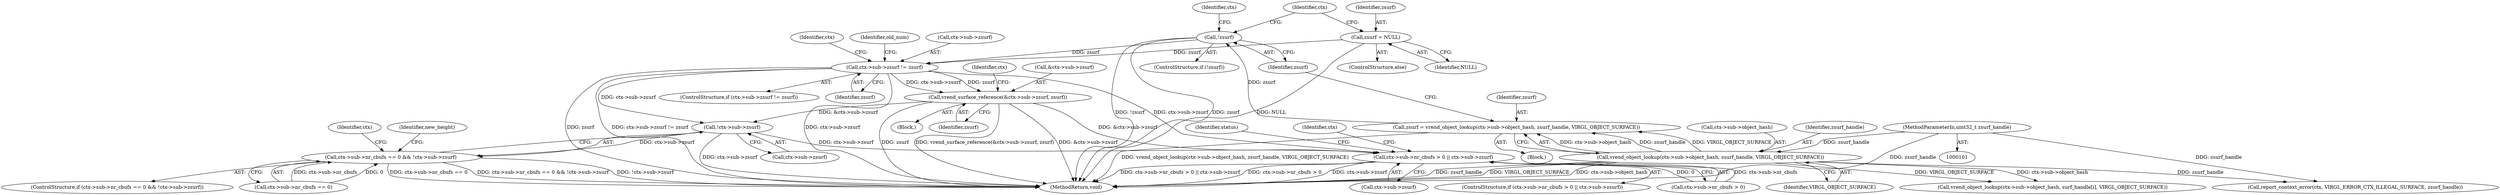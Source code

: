 digraph "0_virglrenderer_48f67f60967f963b698ec8df57ec6912a43d6282_0@pointer" {
"1000163" [label="(Call,vrend_surface_reference(&ctx->sub->zsurf, zsurf))"];
"1000155" [label="(Call,ctx->sub->zsurf != zsurf)"];
"1000151" [label="(Call,zsurf = NULL)"];
"1000142" [label="(Call,!zsurf)"];
"1000131" [label="(Call,zsurf = vrend_object_lookup(ctx->sub->object_hash, zsurf_handle, VIRGL_OBJECT_SURFACE))"];
"1000133" [label="(Call,vrend_object_lookup(ctx->sub->object_hash, zsurf_handle, VIRGL_OBJECT_SURFACE))"];
"1000105" [label="(MethodParameterIn,uint32_t zsurf_handle)"];
"1000307" [label="(Call,!ctx->sub->zsurf)"];
"1000299" [label="(Call,ctx->sub->nr_cbufs == 0 && !ctx->sub->zsurf)"];
"1000494" [label="(Call,ctx->sub->nr_cbufs > 0 || ctx->sub->zsurf)"];
"1000164" [label="(Call,&ctx->sub->zsurf)"];
"1000105" [label="(MethodParameterIn,uint32_t zsurf_handle)"];
"1000131" [label="(Call,zsurf = vrend_object_lookup(ctx->sub->object_hash, zsurf_handle, VIRGL_OBJECT_SURFACE))"];
"1000502" [label="(Call,ctx->sub->zsurf)"];
"1000163" [label="(Call,vrend_surface_reference(&ctx->sub->zsurf, zsurf))"];
"1000213" [label="(Call,vrend_object_lookup(ctx->sub->object_hash, surf_handle[i], VIRGL_OBJECT_SURFACE))"];
"1000141" [label="(ControlStructure,if (!zsurf))"];
"1000298" [label="(ControlStructure,if (ctx->sub->nr_cbufs == 0 && !ctx->sub->zsurf))"];
"1000142" [label="(Call,!zsurf)"];
"1000155" [label="(Call,ctx->sub->zsurf != zsurf)"];
"1000493" [label="(ControlStructure,if (ctx->sub->nr_cbufs > 0 || ctx->sub->zsurf))"];
"1000134" [label="(Call,ctx->sub->object_hash)"];
"1000140" [label="(Identifier,VIRGL_OBJECT_SURFACE)"];
"1000308" [label="(Call,ctx->sub->zsurf)"];
"1000315" [label="(Identifier,new_height)"];
"1000158" [label="(Identifier,ctx)"];
"1000151" [label="(Call,zsurf = NULL)"];
"1000156" [label="(Call,ctx->sub->zsurf)"];
"1000130" [label="(Block,)"];
"1000325" [label="(Identifier,ctx)"];
"1000495" [label="(Call,ctx->sub->nr_cbufs > 0)"];
"1000172" [label="(Identifier,ctx)"];
"1000162" [label="(Block,)"];
"1000150" [label="(ControlStructure,else)"];
"1000133" [label="(Call,vrend_object_lookup(ctx->sub->object_hash, zsurf_handle, VIRGL_OBJECT_SURFACE))"];
"1000494" [label="(Call,ctx->sub->nr_cbufs > 0 || ctx->sub->zsurf)"];
"1000143" [label="(Identifier,zsurf)"];
"1000154" [label="(ControlStructure,if (ctx->sub->zsurf != zsurf))"];
"1000307" [label="(Call,!ctx->sub->zsurf)"];
"1000167" [label="(Identifier,ctx)"];
"1000170" [label="(Identifier,zsurf)"];
"1000145" [label="(Call,report_context_error(ctx, VIRGL_ERROR_CTX_ILLEGAL_SURFACE, zsurf_handle))"];
"1000509" [label="(Identifier,status)"];
"1000152" [label="(Identifier,zsurf)"];
"1000174" [label="(Identifier,old_num)"];
"1000300" [label="(Call,ctx->sub->nr_cbufs == 0)"];
"1000153" [label="(Identifier,NULL)"];
"1000530" [label="(MethodReturn,void)"];
"1000139" [label="(Identifier,zsurf_handle)"];
"1000299" [label="(Call,ctx->sub->nr_cbufs == 0 && !ctx->sub->zsurf)"];
"1000146" [label="(Identifier,ctx)"];
"1000132" [label="(Identifier,zsurf)"];
"1000526" [label="(Identifier,ctx)"];
"1000161" [label="(Identifier,zsurf)"];
"1000163" -> "1000162"  [label="AST: "];
"1000163" -> "1000170"  [label="CFG: "];
"1000164" -> "1000163"  [label="AST: "];
"1000170" -> "1000163"  [label="AST: "];
"1000172" -> "1000163"  [label="CFG: "];
"1000163" -> "1000530"  [label="DDG: &ctx->sub->zsurf"];
"1000163" -> "1000530"  [label="DDG: zsurf"];
"1000163" -> "1000530"  [label="DDG: vrend_surface_reference(&ctx->sub->zsurf, zsurf)"];
"1000155" -> "1000163"  [label="DDG: ctx->sub->zsurf"];
"1000155" -> "1000163"  [label="DDG: zsurf"];
"1000163" -> "1000307"  [label="DDG: &ctx->sub->zsurf"];
"1000163" -> "1000494"  [label="DDG: &ctx->sub->zsurf"];
"1000155" -> "1000154"  [label="AST: "];
"1000155" -> "1000161"  [label="CFG: "];
"1000156" -> "1000155"  [label="AST: "];
"1000161" -> "1000155"  [label="AST: "];
"1000167" -> "1000155"  [label="CFG: "];
"1000174" -> "1000155"  [label="CFG: "];
"1000155" -> "1000530"  [label="DDG: ctx->sub->zsurf != zsurf"];
"1000155" -> "1000530"  [label="DDG: ctx->sub->zsurf"];
"1000155" -> "1000530"  [label="DDG: zsurf"];
"1000151" -> "1000155"  [label="DDG: zsurf"];
"1000142" -> "1000155"  [label="DDG: zsurf"];
"1000155" -> "1000307"  [label="DDG: ctx->sub->zsurf"];
"1000155" -> "1000494"  [label="DDG: ctx->sub->zsurf"];
"1000151" -> "1000150"  [label="AST: "];
"1000151" -> "1000153"  [label="CFG: "];
"1000152" -> "1000151"  [label="AST: "];
"1000153" -> "1000151"  [label="AST: "];
"1000158" -> "1000151"  [label="CFG: "];
"1000151" -> "1000530"  [label="DDG: NULL"];
"1000142" -> "1000141"  [label="AST: "];
"1000142" -> "1000143"  [label="CFG: "];
"1000143" -> "1000142"  [label="AST: "];
"1000146" -> "1000142"  [label="CFG: "];
"1000158" -> "1000142"  [label="CFG: "];
"1000142" -> "1000530"  [label="DDG: !zsurf"];
"1000142" -> "1000530"  [label="DDG: zsurf"];
"1000131" -> "1000142"  [label="DDG: zsurf"];
"1000131" -> "1000130"  [label="AST: "];
"1000131" -> "1000133"  [label="CFG: "];
"1000132" -> "1000131"  [label="AST: "];
"1000133" -> "1000131"  [label="AST: "];
"1000143" -> "1000131"  [label="CFG: "];
"1000131" -> "1000530"  [label="DDG: vrend_object_lookup(ctx->sub->object_hash, zsurf_handle, VIRGL_OBJECT_SURFACE)"];
"1000133" -> "1000131"  [label="DDG: ctx->sub->object_hash"];
"1000133" -> "1000131"  [label="DDG: zsurf_handle"];
"1000133" -> "1000131"  [label="DDG: VIRGL_OBJECT_SURFACE"];
"1000133" -> "1000140"  [label="CFG: "];
"1000134" -> "1000133"  [label="AST: "];
"1000139" -> "1000133"  [label="AST: "];
"1000140" -> "1000133"  [label="AST: "];
"1000133" -> "1000530"  [label="DDG: zsurf_handle"];
"1000133" -> "1000530"  [label="DDG: VIRGL_OBJECT_SURFACE"];
"1000133" -> "1000530"  [label="DDG: ctx->sub->object_hash"];
"1000105" -> "1000133"  [label="DDG: zsurf_handle"];
"1000133" -> "1000145"  [label="DDG: zsurf_handle"];
"1000133" -> "1000213"  [label="DDG: ctx->sub->object_hash"];
"1000133" -> "1000213"  [label="DDG: VIRGL_OBJECT_SURFACE"];
"1000105" -> "1000101"  [label="AST: "];
"1000105" -> "1000530"  [label="DDG: zsurf_handle"];
"1000105" -> "1000145"  [label="DDG: zsurf_handle"];
"1000307" -> "1000299"  [label="AST: "];
"1000307" -> "1000308"  [label="CFG: "];
"1000308" -> "1000307"  [label="AST: "];
"1000299" -> "1000307"  [label="CFG: "];
"1000307" -> "1000530"  [label="DDG: ctx->sub->zsurf"];
"1000307" -> "1000299"  [label="DDG: ctx->sub->zsurf"];
"1000307" -> "1000494"  [label="DDG: ctx->sub->zsurf"];
"1000299" -> "1000298"  [label="AST: "];
"1000299" -> "1000300"  [label="CFG: "];
"1000300" -> "1000299"  [label="AST: "];
"1000315" -> "1000299"  [label="CFG: "];
"1000325" -> "1000299"  [label="CFG: "];
"1000299" -> "1000530"  [label="DDG: ctx->sub->nr_cbufs == 0 && !ctx->sub->zsurf"];
"1000299" -> "1000530"  [label="DDG: !ctx->sub->zsurf"];
"1000299" -> "1000530"  [label="DDG: ctx->sub->nr_cbufs == 0"];
"1000300" -> "1000299"  [label="DDG: ctx->sub->nr_cbufs"];
"1000300" -> "1000299"  [label="DDG: 0"];
"1000494" -> "1000493"  [label="AST: "];
"1000494" -> "1000495"  [label="CFG: "];
"1000494" -> "1000502"  [label="CFG: "];
"1000495" -> "1000494"  [label="AST: "];
"1000502" -> "1000494"  [label="AST: "];
"1000509" -> "1000494"  [label="CFG: "];
"1000526" -> "1000494"  [label="CFG: "];
"1000494" -> "1000530"  [label="DDG: ctx->sub->nr_cbufs > 0 || ctx->sub->zsurf"];
"1000494" -> "1000530"  [label="DDG: ctx->sub->nr_cbufs > 0"];
"1000494" -> "1000530"  [label="DDG: ctx->sub->zsurf"];
"1000495" -> "1000494"  [label="DDG: ctx->sub->nr_cbufs"];
"1000495" -> "1000494"  [label="DDG: 0"];
}
